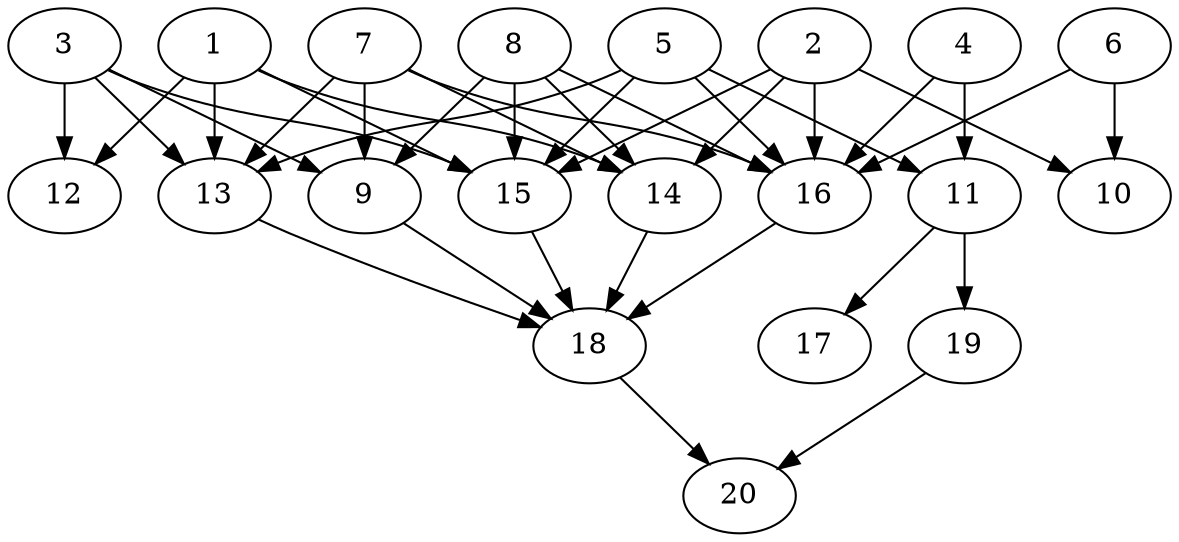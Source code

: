 // DAG automatically generated by daggen at Tue Jul 23 14:28:59 2019
// ./daggen --dot -n 20 --ccr 0.3 --fat 0.6 --regular 0.5 --density 0.7 --mindata 5242880 --maxdata 52428800 
digraph G {
  1 [size="18705067", alpha="0.16", expect_size="5611520"] 
  1 -> 12 [size ="5611520"]
  1 -> 13 [size ="5611520"]
  1 -> 14 [size ="5611520"]
  1 -> 15 [size ="5611520"]
  2 [size="65652053", alpha="0.04", expect_size="19695616"] 
  2 -> 10 [size ="19695616"]
  2 -> 14 [size ="19695616"]
  2 -> 15 [size ="19695616"]
  2 -> 16 [size ="19695616"]
  3 [size="38553600", alpha="0.18", expect_size="11566080"] 
  3 -> 9 [size ="11566080"]
  3 -> 12 [size ="11566080"]
  3 -> 13 [size ="11566080"]
  3 -> 15 [size ="11566080"]
  4 [size="57623893", alpha="0.18", expect_size="17287168"] 
  4 -> 11 [size ="17287168"]
  4 -> 16 [size ="17287168"]
  5 [size="89210880", alpha="0.15", expect_size="26763264"] 
  5 -> 11 [size ="26763264"]
  5 -> 13 [size ="26763264"]
  5 -> 15 [size ="26763264"]
  5 -> 16 [size ="26763264"]
  6 [size="131338240", alpha="0.15", expect_size="39401472"] 
  6 -> 10 [size ="39401472"]
  6 -> 16 [size ="39401472"]
  7 [size="162880853", alpha="0.07", expect_size="48864256"] 
  7 -> 9 [size ="48864256"]
  7 -> 13 [size ="48864256"]
  7 -> 14 [size ="48864256"]
  7 -> 16 [size ="48864256"]
  8 [size="107188907", alpha="0.09", expect_size="32156672"] 
  8 -> 9 [size ="32156672"]
  8 -> 14 [size ="32156672"]
  8 -> 15 [size ="32156672"]
  8 -> 16 [size ="32156672"]
  9 [size="103720960", alpha="0.07", expect_size="31116288"] 
  9 -> 18 [size ="31116288"]
  10 [size="83097600", alpha="0.09", expect_size="24929280"] 
  11 [size="136645973", alpha="0.12", expect_size="40993792"] 
  11 -> 17 [size ="40993792"]
  11 -> 19 [size ="40993792"]
  12 [size="108707840", alpha="0.17", expect_size="32612352"] 
  13 [size="143107413", alpha="0.03", expect_size="42932224"] 
  13 -> 18 [size ="42932224"]
  14 [size="129556480", alpha="0.13", expect_size="38866944"] 
  14 -> 18 [size ="38866944"]
  15 [size="111977813", alpha="0.06", expect_size="33593344"] 
  15 -> 18 [size ="33593344"]
  16 [size="72437760", alpha="0.11", expect_size="21731328"] 
  16 -> 18 [size ="21731328"]
  17 [size="35409920", alpha="0.09", expect_size="10622976"] 
  18 [size="92644693", alpha="0.19", expect_size="27793408"] 
  18 -> 20 [size ="27793408"]
  19 [size="165277013", alpha="0.09", expect_size="49583104"] 
  19 -> 20 [size ="49583104"]
  20 [size="63795200", alpha="0.16", expect_size="19138560"] 
}
